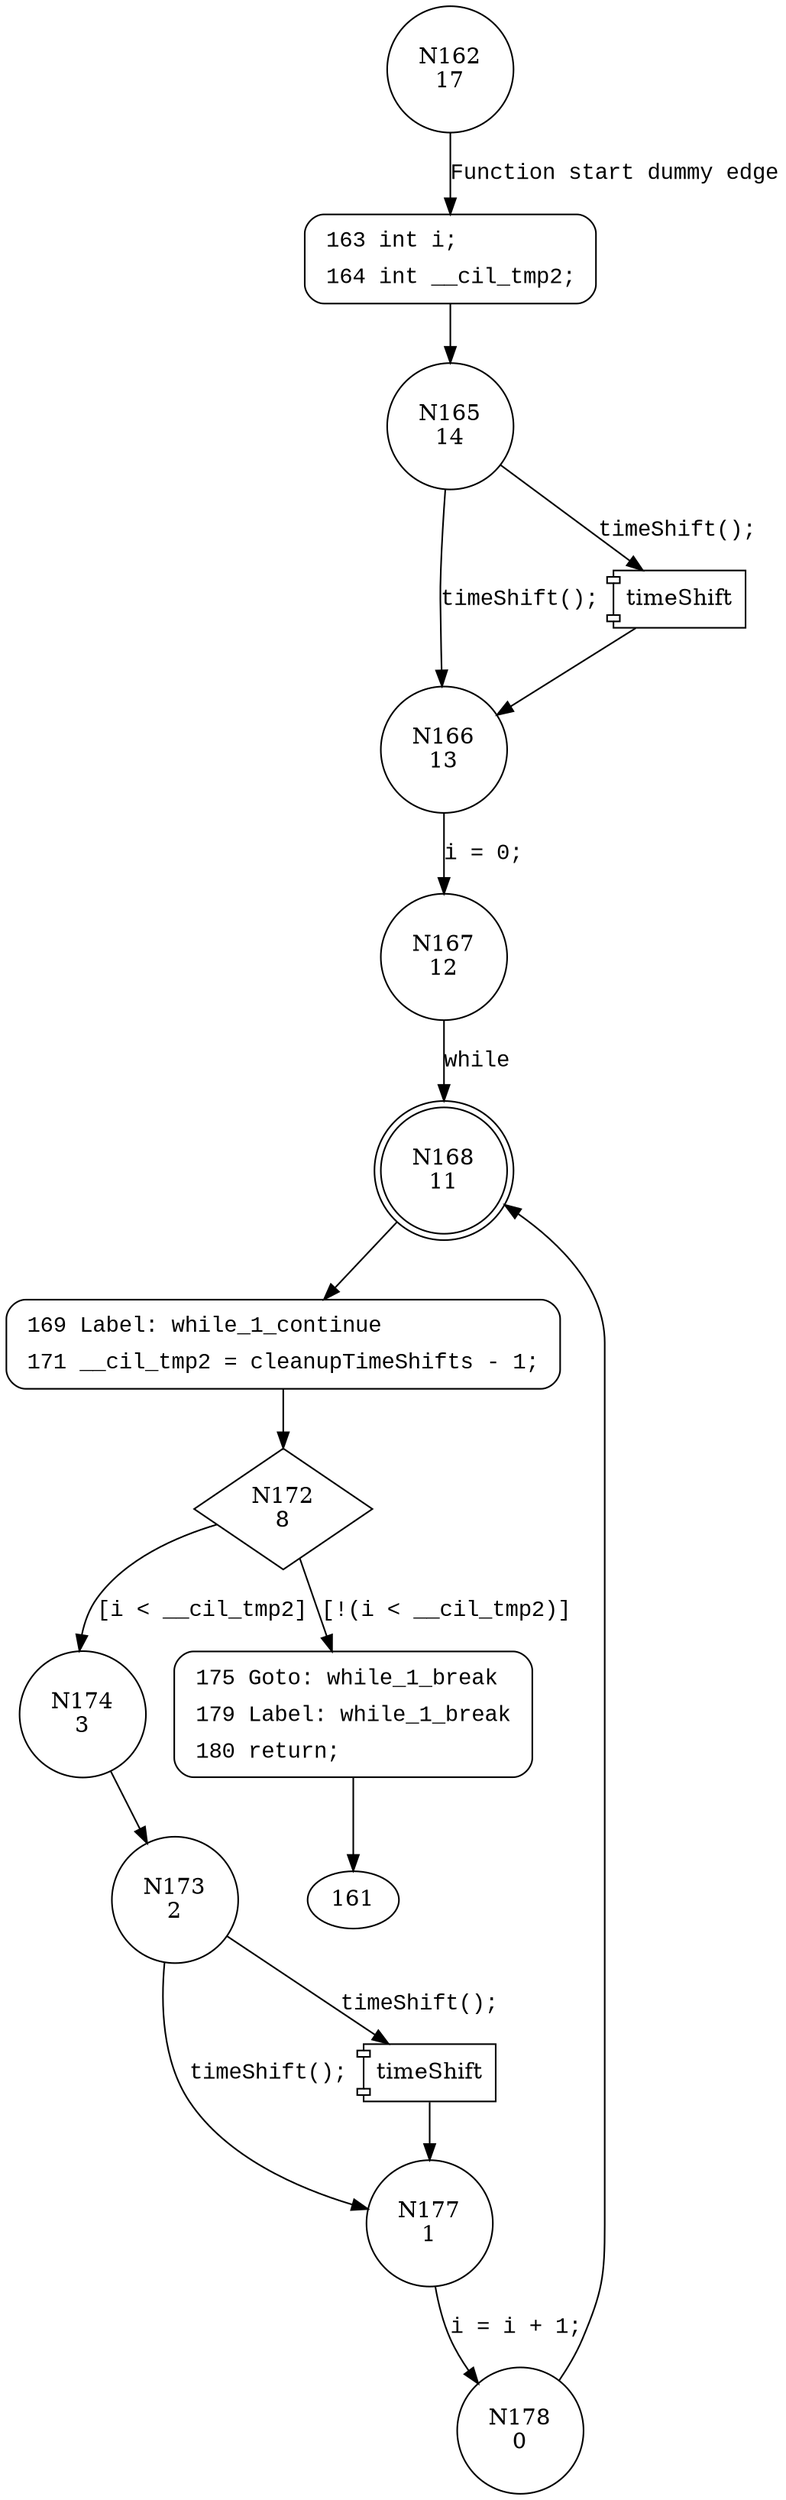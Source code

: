 digraph cleanup {
162 [shape="circle" label="N162\n17"]
163 [shape="circle" label="N163\n16"]
165 [shape="circle" label="N165\n14"]
166 [shape="circle" label="N166\n13"]
167 [shape="circle" label="N167\n12"]
168 [shape="doublecircle" label="N168\n11"]
169 [shape="circle" label="N169\n10"]
172 [shape="diamond" label="N172\n8"]
174 [shape="circle" label="N174\n3"]
175 [shape="circle" label="N175\n7"]
173 [shape="circle" label="N173\n2"]
177 [shape="circle" label="N177\n1"]
178 [shape="circle" label="N178\n0"]
163 [style="filled,bold" penwidth="1" fillcolor="white" fontname="Courier New" shape="Mrecord" label=<<table border="0" cellborder="0" cellpadding="3" bgcolor="white"><tr><td align="right">163</td><td align="left">int i;</td></tr><tr><td align="right">164</td><td align="left">int __cil_tmp2;</td></tr></table>>]
163 -> 165[label=""]
169 [style="filled,bold" penwidth="1" fillcolor="white" fontname="Courier New" shape="Mrecord" label=<<table border="0" cellborder="0" cellpadding="3" bgcolor="white"><tr><td align="right">169</td><td align="left">Label: while_1_continue</td></tr><tr><td align="right">171</td><td align="left">__cil_tmp2 = cleanupTimeShifts - 1;</td></tr></table>>]
169 -> 172[label=""]
175 [style="filled,bold" penwidth="1" fillcolor="white" fontname="Courier New" shape="Mrecord" label=<<table border="0" cellborder="0" cellpadding="3" bgcolor="white"><tr><td align="right">175</td><td align="left">Goto: while_1_break</td></tr><tr><td align="right">179</td><td align="left">Label: while_1_break</td></tr><tr><td align="right">180</td><td align="left">return;</td></tr></table>>]
175 -> 161[label=""]
162 -> 163 [label="Function start dummy edge" fontname="Courier New"]
100046 [shape="component" label="timeShift"]
165 -> 100046 [label="timeShift();" fontname="Courier New"]
100046 -> 166 [label="" fontname="Courier New"]
165 -> 166 [label="timeShift();" fontname="Courier New"]
166 -> 167 [label="i = 0;" fontname="Courier New"]
168 -> 169 [label="" fontname="Courier New"]
172 -> 174 [label="[i < __cil_tmp2]" fontname="Courier New"]
172 -> 175 [label="[!(i < __cil_tmp2)]" fontname="Courier New"]
174 -> 173 [label="" fontname="Courier New"]
100047 [shape="component" label="timeShift"]
173 -> 100047 [label="timeShift();" fontname="Courier New"]
100047 -> 177 [label="" fontname="Courier New"]
173 -> 177 [label="timeShift();" fontname="Courier New"]
177 -> 178 [label="i = i + 1;" fontname="Courier New"]
167 -> 168 [label="while" fontname="Courier New"]
178 -> 168 [label="" fontname="Courier New"]
}